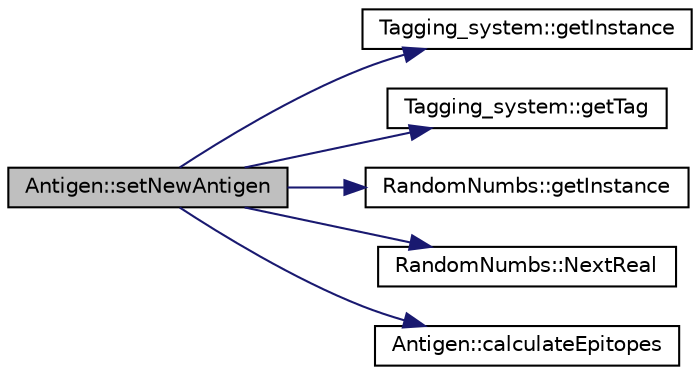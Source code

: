 digraph "Antigen::setNewAntigen"
{
  edge [fontname="Helvetica",fontsize="10",labelfontname="Helvetica",labelfontsize="10"];
  node [fontname="Helvetica",fontsize="10",shape=record];
  rankdir="LR";
  Node1 [label="Antigen::setNewAntigen",height=0.2,width=0.4,color="black", fillcolor="grey75", style="filled", fontcolor="black"];
  Node1 -> Node2 [color="midnightblue",fontsize="10",style="solid",fontname="Helvetica"];
  Node2 [label="Tagging_system::getInstance",height=0.2,width=0.4,color="black", fillcolor="white", style="filled",URL="$class_tagging__system.html#a80d575a3bbb747f9e1ff71877a937cba",tooltip="Data collecting method. Gets instance of the tagging system. "];
  Node1 -> Node3 [color="midnightblue",fontsize="10",style="solid",fontname="Helvetica"];
  Node3 [label="Tagging_system::getTag",height=0.2,width=0.4,color="black", fillcolor="white", style="filled",URL="$class_tagging__system.html#af57001cb7fe7d78d05076231552d1911",tooltip="Data collecting method. Obtaining an unique tag. "];
  Node1 -> Node4 [color="midnightblue",fontsize="10",style="solid",fontname="Helvetica"];
  Node4 [label="RandomNumbs::getInstance",height=0.2,width=0.4,color="black", fillcolor="white", style="filled",URL="$class_random_numbs.html#a364c415e5105061274013a1e68576a64",tooltip="Core method. Gets the instance of a singleton class. "];
  Node1 -> Node5 [color="midnightblue",fontsize="10",style="solid",fontname="Helvetica"];
  Node5 [label="RandomNumbs::NextReal",height=0.2,width=0.4,color="black", fillcolor="white", style="filled",URL="$class_random_numbs.html#aaae77654579060738e55b46c8caba9a6",tooltip="Core method. Generates one real random number from a given interval with an uniform distribution..."];
  Node1 -> Node6 [color="midnightblue",fontsize="10",style="solid",fontname="Helvetica"];
  Node6 [label="Antigen::calculateEpitopes",height=0.2,width=0.4,color="black", fillcolor="white", style="filled",URL="$class_antigen.html#a9c7caba41de5e44c9a0459cbbcc8421a",tooltip="Core method. Translates a raw bit string representing the antigen into series of epitopes. "];
}
